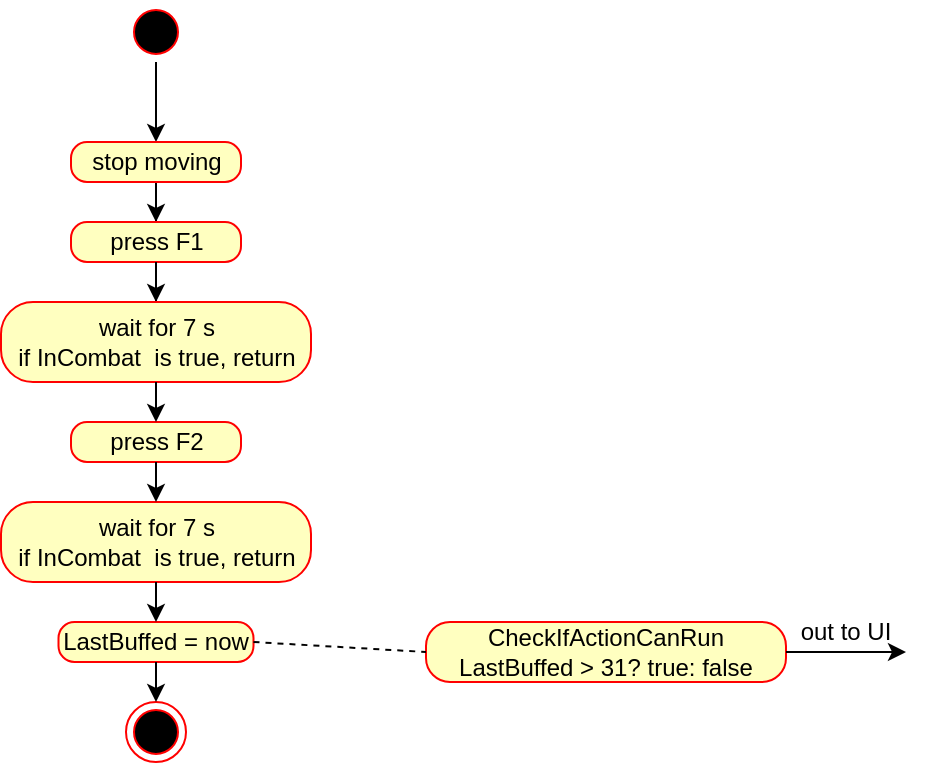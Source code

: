 <mxfile version="20.0.4" type="github">
  <diagram id="H9-QVIB4ShXuoiM-LzIO" name="Page-1">
    <mxGraphModel dx="1422" dy="762" grid="1" gridSize="10" guides="1" tooltips="1" connect="1" arrows="1" fold="1" page="1" pageScale="1" pageWidth="827" pageHeight="1169" math="0" shadow="0">
      <root>
        <mxCell id="0" />
        <mxCell id="1" parent="0" />
        <mxCell id="6aTukIGOlWaT6OcC9Asg-4" value="" style="edgeStyle=orthogonalEdgeStyle;rounded=0;orthogonalLoop=1;jettySize=auto;html=1;entryX=0.5;entryY=0;entryDx=0;entryDy=0;" parent="1" source="6aTukIGOlWaT6OcC9Asg-1" target="6aTukIGOlWaT6OcC9Asg-5" edge="1">
          <mxGeometry relative="1" as="geometry">
            <mxPoint x="255" y="145" as="targetPoint" />
          </mxGeometry>
        </mxCell>
        <mxCell id="6aTukIGOlWaT6OcC9Asg-1" value="" style="ellipse;html=1;shape=startState;fillColor=#000000;strokeColor=#ff0000;" parent="1" vertex="1">
          <mxGeometry x="240" y="80" width="30" height="30" as="geometry" />
        </mxCell>
        <mxCell id="6aTukIGOlWaT6OcC9Asg-9" value="" style="edgeStyle=orthogonalEdgeStyle;rounded=0;orthogonalLoop=1;jettySize=auto;html=1;" parent="1" source="6aTukIGOlWaT6OcC9Asg-5" target="6aTukIGOlWaT6OcC9Asg-8" edge="1">
          <mxGeometry relative="1" as="geometry" />
        </mxCell>
        <mxCell id="6aTukIGOlWaT6OcC9Asg-5" value="stop moving" style="rounded=1;whiteSpace=wrap;html=1;arcSize=40;fontColor=#000000;fillColor=#ffffc0;strokeColor=#ff0000;shadow=0;" parent="1" vertex="1">
          <mxGeometry x="212.5" y="150" width="85" height="20" as="geometry" />
        </mxCell>
        <mxCell id="6aTukIGOlWaT6OcC9Asg-8" value="press F1" style="whiteSpace=wrap;html=1;fillColor=#ffffc0;strokeColor=#ff0000;fontColor=#000000;rounded=1;arcSize=40;shadow=0;" parent="1" vertex="1">
          <mxGeometry x="212.5" y="190" width="85" height="20" as="geometry" />
        </mxCell>
        <mxCell id="ns0NFeGbMul6Wa5SGoXw-6" value="" style="edgeStyle=orthogonalEdgeStyle;rounded=0;orthogonalLoop=1;jettySize=auto;html=1;exitX=0.5;exitY=1;exitDx=0;exitDy=0;" edge="1" parent="1" source="6aTukIGOlWaT6OcC9Asg-8" target="ns0NFeGbMul6Wa5SGoXw-5">
          <mxGeometry relative="1" as="geometry">
            <mxPoint x="255" y="380" as="sourcePoint" />
          </mxGeometry>
        </mxCell>
        <mxCell id="ns0NFeGbMul6Wa5SGoXw-5" value="wait for 7 s&lt;br&gt;if InCombat&amp;nbsp; is true, return" style="whiteSpace=wrap;html=1;fillColor=#ffffc0;strokeColor=#ff0000;fontColor=#000000;rounded=1;arcSize=40;shadow=0;" vertex="1" parent="1">
          <mxGeometry x="177.5" y="230" width="155" height="40" as="geometry" />
        </mxCell>
        <mxCell id="ns0NFeGbMul6Wa5SGoXw-7" value="press F2" style="whiteSpace=wrap;html=1;fillColor=#ffffc0;strokeColor=#ff0000;fontColor=#000000;rounded=1;arcSize=40;shadow=0;" vertex="1" parent="1">
          <mxGeometry x="212.5" y="290" width="85" height="20" as="geometry" />
        </mxCell>
        <mxCell id="ns0NFeGbMul6Wa5SGoXw-8" value="" style="edgeStyle=orthogonalEdgeStyle;rounded=0;orthogonalLoop=1;jettySize=auto;html=1;exitX=0.5;exitY=1;exitDx=0;exitDy=0;entryX=0.5;entryY=0;entryDx=0;entryDy=0;" edge="1" parent="1" source="ns0NFeGbMul6Wa5SGoXw-5" target="ns0NFeGbMul6Wa5SGoXw-7">
          <mxGeometry relative="1" as="geometry">
            <mxPoint x="265" y="220" as="sourcePoint" />
            <mxPoint x="265" y="240" as="targetPoint" />
          </mxGeometry>
        </mxCell>
        <mxCell id="ns0NFeGbMul6Wa5SGoXw-9" value="wait for 7 s&lt;br&gt;if InCombat&amp;nbsp; is true, return" style="whiteSpace=wrap;html=1;fillColor=#ffffc0;strokeColor=#ff0000;fontColor=#000000;rounded=1;arcSize=40;shadow=0;" vertex="1" parent="1">
          <mxGeometry x="177.5" y="330" width="155" height="40" as="geometry" />
        </mxCell>
        <mxCell id="ns0NFeGbMul6Wa5SGoXw-10" value="" style="edgeStyle=orthogonalEdgeStyle;rounded=0;orthogonalLoop=1;jettySize=auto;html=1;exitX=0.5;exitY=1;exitDx=0;exitDy=0;entryX=0.5;entryY=0;entryDx=0;entryDy=0;" edge="1" parent="1" source="ns0NFeGbMul6Wa5SGoXw-7" target="ns0NFeGbMul6Wa5SGoXw-9">
          <mxGeometry relative="1" as="geometry">
            <mxPoint x="265" y="280" as="sourcePoint" />
            <mxPoint x="265" y="300" as="targetPoint" />
          </mxGeometry>
        </mxCell>
        <mxCell id="ns0NFeGbMul6Wa5SGoXw-11" value="LastBuffed = now" style="whiteSpace=wrap;html=1;fillColor=#ffffc0;strokeColor=#ff0000;fontColor=#000000;rounded=1;arcSize=40;shadow=0;" vertex="1" parent="1">
          <mxGeometry x="206.25" y="390" width="97.5" height="20" as="geometry" />
        </mxCell>
        <mxCell id="ns0NFeGbMul6Wa5SGoXw-12" value="" style="edgeStyle=orthogonalEdgeStyle;rounded=0;orthogonalLoop=1;jettySize=auto;html=1;exitX=0.5;exitY=1;exitDx=0;exitDy=0;entryX=0.5;entryY=0;entryDx=0;entryDy=0;" edge="1" parent="1" source="ns0NFeGbMul6Wa5SGoXw-9" target="ns0NFeGbMul6Wa5SGoXw-11">
          <mxGeometry relative="1" as="geometry">
            <mxPoint x="265" y="320" as="sourcePoint" />
            <mxPoint x="265" y="340" as="targetPoint" />
          </mxGeometry>
        </mxCell>
        <mxCell id="ns0NFeGbMul6Wa5SGoXw-13" value="" style="ellipse;html=1;shape=endState;fillColor=#000000;strokeColor=#ff0000;rounded=1;" vertex="1" parent="1">
          <mxGeometry x="240" y="430" width="30" height="30" as="geometry" />
        </mxCell>
        <mxCell id="ns0NFeGbMul6Wa5SGoXw-14" value="" style="edgeStyle=orthogonalEdgeStyle;rounded=0;orthogonalLoop=1;jettySize=auto;html=1;exitX=0.5;exitY=1;exitDx=0;exitDy=0;entryX=0.5;entryY=0;entryDx=0;entryDy=0;" edge="1" parent="1" source="ns0NFeGbMul6Wa5SGoXw-11" target="ns0NFeGbMul6Wa5SGoXw-13">
          <mxGeometry relative="1" as="geometry">
            <mxPoint x="265" y="380" as="sourcePoint" />
            <mxPoint x="265" y="400" as="targetPoint" />
          </mxGeometry>
        </mxCell>
        <mxCell id="ns0NFeGbMul6Wa5SGoXw-16" value="CheckIfActionCanRun&lt;br&gt;LastBuffed &amp;gt; 31? true: false" style="whiteSpace=wrap;html=1;fillColor=#ffffc0;strokeColor=#ff0000;fontColor=#000000;rounded=1;arcSize=40;shadow=0;" vertex="1" parent="1">
          <mxGeometry x="390" y="390" width="180" height="30" as="geometry" />
        </mxCell>
        <mxCell id="ns0NFeGbMul6Wa5SGoXw-17" value="" style="endArrow=none;dashed=1;html=1;rounded=0;exitX=1;exitY=0.5;exitDx=0;exitDy=0;entryX=0;entryY=0.5;entryDx=0;entryDy=0;" edge="1" parent="1" source="ns0NFeGbMul6Wa5SGoXw-11" target="ns0NFeGbMul6Wa5SGoXw-16">
          <mxGeometry width="50" height="50" relative="1" as="geometry">
            <mxPoint x="390" y="370" as="sourcePoint" />
            <mxPoint x="440" y="320" as="targetPoint" />
          </mxGeometry>
        </mxCell>
        <mxCell id="ns0NFeGbMul6Wa5SGoXw-19" value="" style="edgeStyle=orthogonalEdgeStyle;rounded=0;orthogonalLoop=1;jettySize=auto;html=1;exitX=1;exitY=0.5;exitDx=0;exitDy=0;" edge="1" parent="1" source="ns0NFeGbMul6Wa5SGoXw-16">
          <mxGeometry relative="1" as="geometry">
            <mxPoint x="265" y="420" as="sourcePoint" />
            <mxPoint x="630" y="405" as="targetPoint" />
          </mxGeometry>
        </mxCell>
        <mxCell id="ns0NFeGbMul6Wa5SGoXw-20" value="out to UI" style="text;html=1;strokeColor=none;fillColor=none;align=center;verticalAlign=middle;whiteSpace=wrap;rounded=0;" vertex="1" parent="1">
          <mxGeometry x="570" y="380" width="60" height="30" as="geometry" />
        </mxCell>
      </root>
    </mxGraphModel>
  </diagram>
</mxfile>
